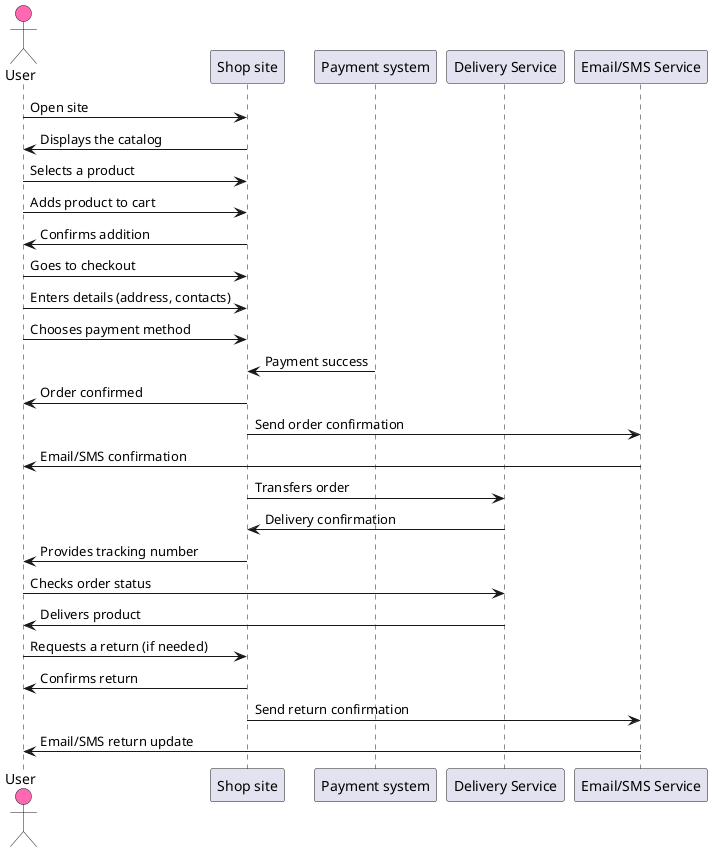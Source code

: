 @startuml
actor User as User #HotPink
participant "Shop site" as Site
participant "Payment system" as Payment
participant "Delivery Service" as Delivery
participant "Email/SMS Service" as Notification

User -> Site : Open site
Site -> User : Displays the catalog

User -> Site : Selects a product  
User -> Site : Adds product to cart  
Site -> User : Confirms addition  

User -> Site : Goes to checkout  
User -> Site : Enters details (address, contacts)  
User -> Site : Chooses payment method  


Payment -> Site : Payment success  
Site -> User : Order confirmed  

Site -> Notification : Send order confirmation  
Notification -> User : Email/SMS confirmation  

Site -> Delivery : Transfers order  
Delivery -> Site : Delivery confirmation  

Site -> User : Provides tracking number  
User -> Delivery : Checks order status  

Delivery -> User : Delivers product  
User -> Site : Requests a return (if needed)  
Site -> User : Confirms return  
Site -> Notification : Send return confirmation  
Notification -> User : Email/SMS return update  
  

@enduml

